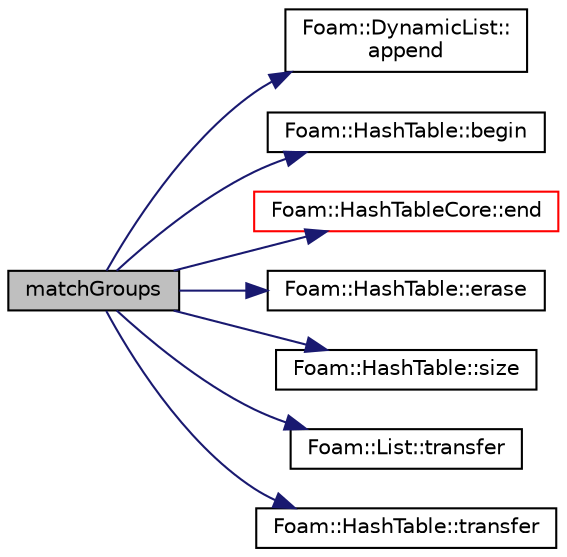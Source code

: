 digraph "matchGroups"
{
  bgcolor="transparent";
  edge [fontname="Helvetica",fontsize="10",labelfontname="Helvetica",labelfontsize="10"];
  node [fontname="Helvetica",fontsize="10",shape=record];
  rankdir="LR";
  Node4656 [label="matchGroups",height=0.2,width=0.4,color="black", fillcolor="grey75", style="filled", fontcolor="black"];
  Node4656 -> Node4657 [color="midnightblue",fontsize="10",style="solid",fontname="Helvetica"];
  Node4657 [label="Foam::DynamicList::\lappend",height=0.2,width=0.4,color="black",URL="$a27005.html#a7b67b42af715604376ad63a681dee6d8",tooltip="Append an element at the end of the list. "];
  Node4656 -> Node4658 [color="midnightblue",fontsize="10",style="solid",fontname="Helvetica"];
  Node4658 [label="Foam::HashTable::begin",height=0.2,width=0.4,color="black",URL="$a26841.html#a4718c822b6b0cd47612f37199986753a",tooltip="Iterator set to the beginning of the HashTable. "];
  Node4656 -> Node4659 [color="midnightblue",fontsize="10",style="solid",fontname="Helvetica"];
  Node4659 [label="Foam::HashTableCore::end",height=0.2,width=0.4,color="red",URL="$a26849.html#a540580a296c0ff351686ceb4f27b6fe6",tooltip="iteratorEnd set to beyond the end of any HashTable "];
  Node4656 -> Node4667 [color="midnightblue",fontsize="10",style="solid",fontname="Helvetica"];
  Node4667 [label="Foam::HashTable::erase",height=0.2,width=0.4,color="black",URL="$a26841.html#a12d8ea138d4886b42bc135cd082652c7",tooltip="Erase a hashedEntry specified by given iterator. "];
  Node4656 -> Node4668 [color="midnightblue",fontsize="10",style="solid",fontname="Helvetica"];
  Node4668 [label="Foam::HashTable::size",height=0.2,width=0.4,color="black",URL="$a26841.html#a47b3bf30da1eb3ab8076b5fbe00e0494",tooltip="Return number of elements in table. "];
  Node4656 -> Node4669 [color="midnightblue",fontsize="10",style="solid",fontname="Helvetica"];
  Node4669 [label="Foam::List::transfer",height=0.2,width=0.4,color="black",URL="$a26833.html#a25ad1d2084d16b234b0cf91c07e832c0",tooltip="Transfer the contents of the argument List into this list. "];
  Node4656 -> Node4670 [color="midnightblue",fontsize="10",style="solid",fontname="Helvetica"];
  Node4670 [label="Foam::HashTable::transfer",height=0.2,width=0.4,color="black",URL="$a26841.html#a26883d0cdd71dc6200b11fa35ef0c0e4",tooltip="Transfer the contents of the argument table into this table. "];
}
